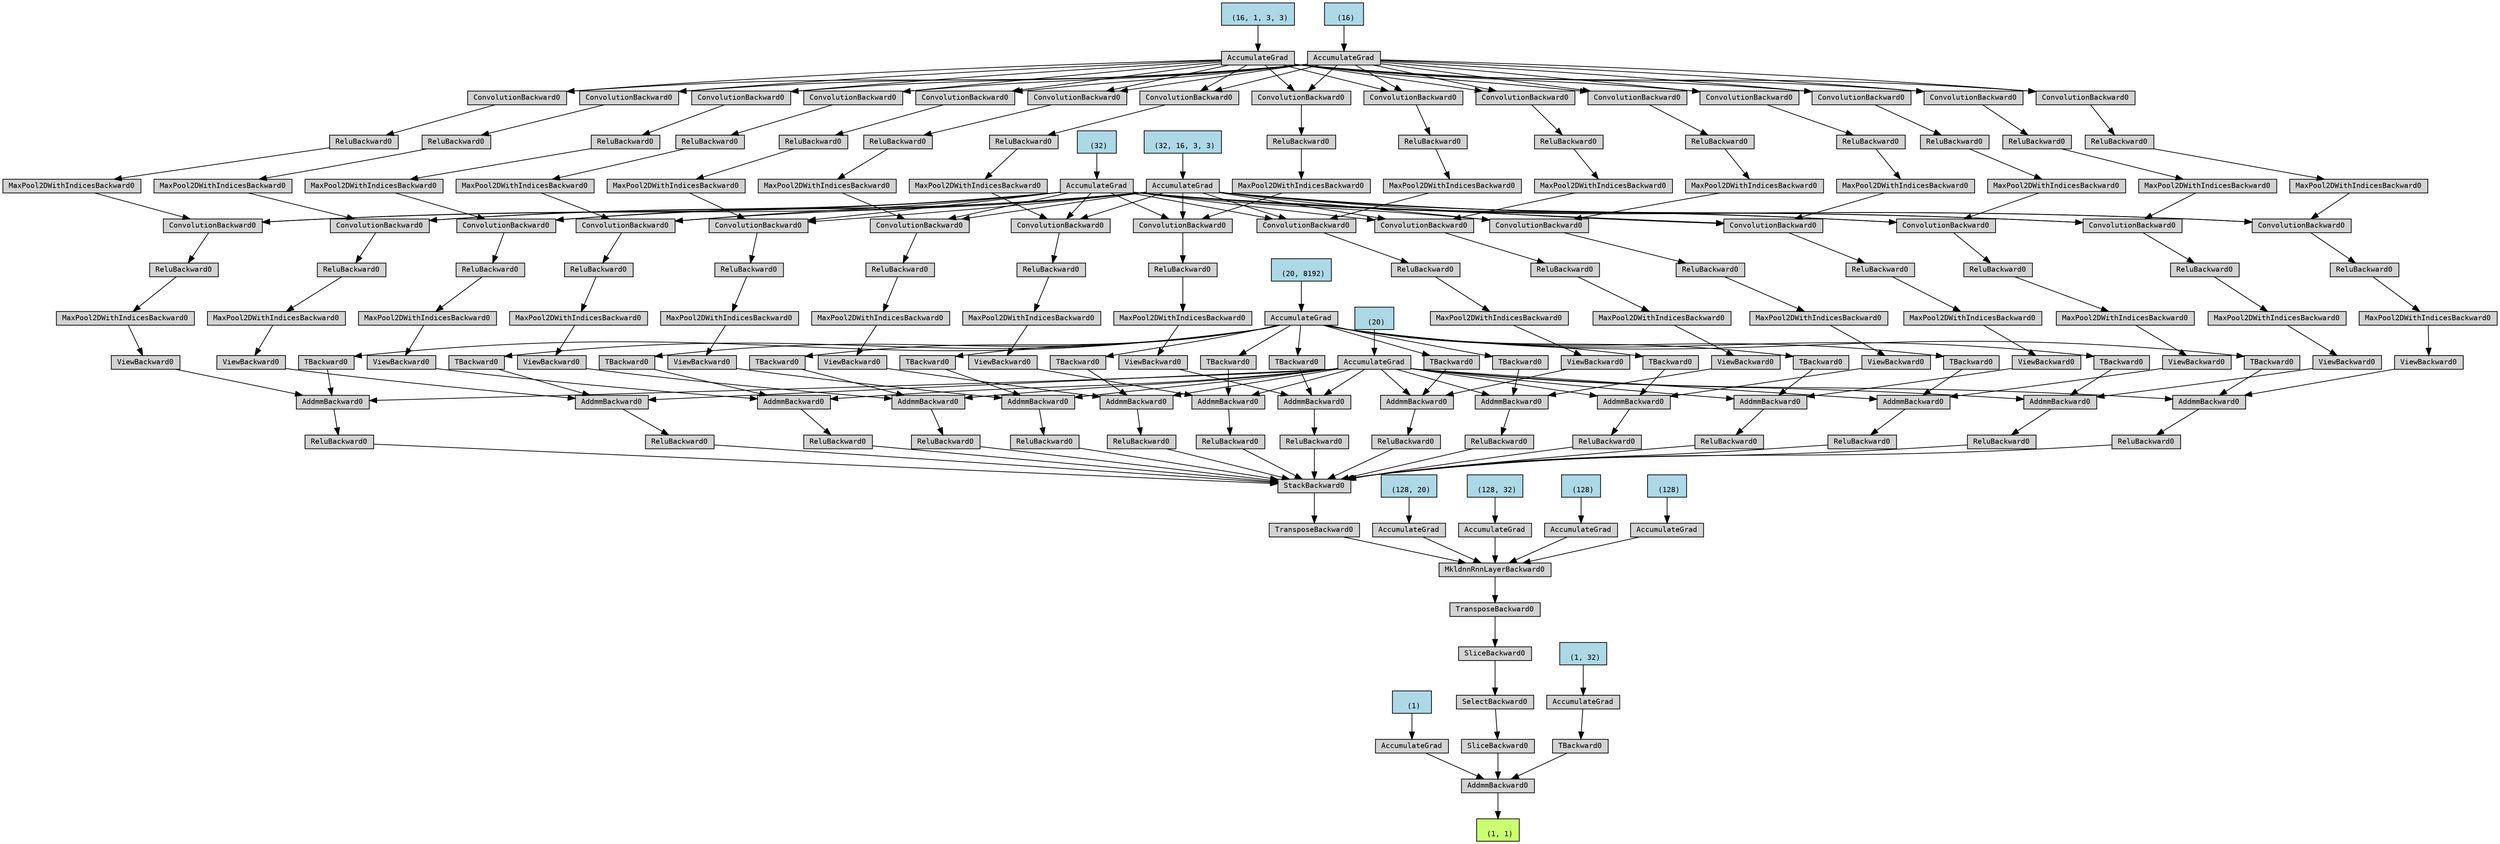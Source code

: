 digraph {
	graph [size="67.64999999999999,67.64999999999999"]
	node [align=left fontname=monospace fontsize=10 height=0.2 ranksep=0.1 shape=box style=filled]
	140109118959184 [label="
 (1, 1)" fillcolor=darkolivegreen1]
	140109118915488 [label=AddmmBackward0]
	140109118839968 -> 140109118915488
	140109118956144 [label="
 (1)" fillcolor=lightblue]
	140109118956144 -> 140109118839968
	140109118839968 [label=AccumulateGrad]
	140109118840064 -> 140109118915488
	140109118840064 [label=SliceBackward0]
	140109118839728 -> 140109118840064
	140109118839728 [label=SelectBackward0]
	140109118840160 -> 140109118839728
	140109118840160 [label=SliceBackward0]
	140109118892352 -> 140109118840160
	140109118892352 [label=TransposeBackward0]
	140109118891968 -> 140109118892352
	140109118891968 [label=MkldnnRnnLayerBackward0]
	140109118892112 -> 140109118891968
	140109118892112 [label=TransposeBackward0]
	140109118933648 -> 140109118892112
	140109118933648 [label=StackBackward0]
	140109118933024 -> 140109118933648
	140109118933024 [label=ReluBackward0]
	140109118934992 -> 140109118933024
	140109118934992 [label=AddmmBackward0]
	140109000704208 -> 140109118934992
	140109118904576 [label="
 (20)" fillcolor=lightblue]
	140109118904576 -> 140109000704208
	140109000704208 [label=AccumulateGrad]
	140109000704160 -> 140109118934992
	140109000704160 [label=ViewBackward0]
	140109000704304 -> 140109000704160
	140109000704304 [label=MaxPool2DWithIndicesBackward0]
	140109000704496 -> 140109000704304
	140109000704496 [label=ReluBackward0]
	140109000704592 -> 140109000704496
	140109000704592 [label=ConvolutionBackward0]
	140109000704688 -> 140109000704592
	140109000704688 [label=MaxPool2DWithIndicesBackward0]
	140109000704880 -> 140109000704688
	140109000704880 [label=ReluBackward0]
	140109000704976 -> 140109000704880
	140109000704976 [label=ConvolutionBackward0]
	140109000705072 -> 140109000704976
	140109118902736 [label="
 (16, 1, 3, 3)" fillcolor=lightblue]
	140109118902736 -> 140109000705072
	140109000705072 [label=AccumulateGrad]
	140109000705024 -> 140109000704976
	140109118902976 [label="
 (16)" fillcolor=lightblue]
	140109118902976 -> 140109000705024
	140109000705024 [label=AccumulateGrad]
	140109000704640 -> 140109000704592
	140109118903456 [label="
 (32, 16, 3, 3)" fillcolor=lightblue]
	140109118903456 -> 140109000704640
	140109000704640 [label=AccumulateGrad]
	140109000704400 -> 140109000704592
	140109118903856 [label="
 (32)" fillcolor=lightblue]
	140109118903856 -> 140109000704400
	140109000704400 [label=AccumulateGrad]
	140109000704064 -> 140109118934992
	140109000704064 [label=TBackward0]
	140109000704544 -> 140109000704064
	140109118904256 [label="
 (20, 8192)" fillcolor=lightblue]
	140109118904256 -> 140109000704544
	140109000704544 [label=AccumulateGrad]
	140109118933696 -> 140109118933648
	140109118933696 [label=ReluBackward0]
	140109000704448 -> 140109118933696
	140109000704448 [label=AddmmBackward0]
	140109000704208 -> 140109000704448
	140109000704736 -> 140109000704448
	140109000704736 [label=ViewBackward0]
	140109000704784 -> 140109000704736
	140109000704784 [label=MaxPool2DWithIndicesBackward0]
	140109000705168 -> 140109000704784
	140109000705168 [label=ReluBackward0]
	140109000705264 -> 140109000705168
	140109000705264 [label=ConvolutionBackward0]
	140109000705360 -> 140109000705264
	140109000705360 [label=MaxPool2DWithIndicesBackward0]
	140109000705456 -> 140109000705360
	140109000705456 [label=ReluBackward0]
	140109000705552 -> 140109000705456
	140109000705552 [label=ConvolutionBackward0]
	140109000705072 -> 140109000705552
	140109000705024 -> 140109000705552
	140109000704640 -> 140109000705264
	140109000704400 -> 140109000705264
	140109000704832 -> 140109000704448
	140109000704832 [label=TBackward0]
	140109000704544 -> 140109000704832
	140109118934128 -> 140109118933648
	140109118934128 [label=ReluBackward0]
	140109000705216 -> 140109118934128
	140109000705216 [label=AddmmBackward0]
	140109000704208 -> 140109000705216
	140109000704928 -> 140109000705216
	140109000704928 [label=ViewBackward0]
	140109000705504 -> 140109000704928
	140109000705504 [label=MaxPool2DWithIndicesBackward0]
	140109000705600 -> 140109000705504
	140109000705600 [label=ReluBackward0]
	140109000705696 -> 140109000705600
	140109000705696 [label=ConvolutionBackward0]
	140109000705792 -> 140109000705696
	140109000705792 [label=MaxPool2DWithIndicesBackward0]
	140109000705888 -> 140109000705792
	140109000705888 [label=ReluBackward0]
	140109000705984 -> 140109000705888
	140109000705984 [label=ConvolutionBackward0]
	140109000705072 -> 140109000705984
	140109000705024 -> 140109000705984
	140109000704640 -> 140109000705696
	140109000704400 -> 140109000705696
	140109000705120 -> 140109000705216
	140109000705120 [label=TBackward0]
	140109000704544 -> 140109000705120
	140109118933072 -> 140109118933648
	140109118933072 [label=ReluBackward0]
	140109000704352 -> 140109118933072
	140109000704352 [label=AddmmBackward0]
	140109000704208 -> 140109000704352
	140109000705408 -> 140109000704352
	140109000705408 [label=ViewBackward0]
	140109000705936 -> 140109000705408
	140109000705936 [label=MaxPool2DWithIndicesBackward0]
	140109000706032 -> 140109000705936
	140109000706032 [label=ReluBackward0]
	140109000706128 -> 140109000706032
	140109000706128 [label=ConvolutionBackward0]
	140109000706224 -> 140109000706128
	140109000706224 [label=MaxPool2DWithIndicesBackward0]
	140109000706320 -> 140109000706224
	140109000706320 [label=ReluBackward0]
	140109000706416 -> 140109000706320
	140109000706416 [label=ConvolutionBackward0]
	140109000705072 -> 140109000706416
	140109000705024 -> 140109000706416
	140109000704640 -> 140109000706128
	140109000704400 -> 140109000706128
	140109000705648 -> 140109000704352
	140109000705648 [label=TBackward0]
	140109000704544 -> 140109000705648
	140109118932400 -> 140109118933648
	140109118932400 [label=ReluBackward0]
	140109000705312 -> 140109118932400
	140109000705312 [label=AddmmBackward0]
	140109000704208 -> 140109000705312
	140109000705840 -> 140109000705312
	140109000705840 [label=ViewBackward0]
	140109000706368 -> 140109000705840
	140109000706368 [label=MaxPool2DWithIndicesBackward0]
	140109000706464 -> 140109000706368
	140109000706464 [label=ReluBackward0]
	140109000706560 -> 140109000706464
	140109000706560 [label=ConvolutionBackward0]
	140109000706656 -> 140109000706560
	140109000706656 [label=MaxPool2DWithIndicesBackward0]
	140109000706752 -> 140109000706656
	140109000706752 [label=ReluBackward0]
	140109000706848 -> 140109000706752
	140109000706848 [label=ConvolutionBackward0]
	140109000705072 -> 140109000706848
	140109000705024 -> 140109000706848
	140109000704640 -> 140109000706560
	140109000704400 -> 140109000706560
	140109000706080 -> 140109000705312
	140109000706080 [label=TBackward0]
	140109000704544 -> 140109000706080
	140109118932448 -> 140109118933648
	140109118932448 [label=ReluBackward0]
	140109000705744 -> 140109118932448
	140109000705744 [label=AddmmBackward0]
	140109000704208 -> 140109000705744
	140109000706272 -> 140109000705744
	140109000706272 [label=ViewBackward0]
	140109000706800 -> 140109000706272
	140109000706800 [label=MaxPool2DWithIndicesBackward0]
	140109000706896 -> 140109000706800
	140109000706896 [label=ReluBackward0]
	140109000706992 -> 140109000706896
	140109000706992 [label=ConvolutionBackward0]
	140109000707088 -> 140109000706992
	140109000707088 [label=MaxPool2DWithIndicesBackward0]
	140109000707184 -> 140109000707088
	140109000707184 [label=ReluBackward0]
	140109000707280 -> 140109000707184
	140109000707280 [label=ConvolutionBackward0]
	140109000705072 -> 140109000707280
	140109000705024 -> 140109000707280
	140109000704640 -> 140109000706992
	140109000704400 -> 140109000706992
	140109000706512 -> 140109000705744
	140109000706512 [label=TBackward0]
	140109000704544 -> 140109000706512
	140109118934512 -> 140109118933648
	140109118934512 [label=ReluBackward0]
	140109000706176 -> 140109118934512
	140109000706176 [label=AddmmBackward0]
	140109000704208 -> 140109000706176
	140109000706704 -> 140109000706176
	140109000706704 [label=ViewBackward0]
	140109000707232 -> 140109000706704
	140109000707232 [label=MaxPool2DWithIndicesBackward0]
	140109000707328 -> 140109000707232
	140109000707328 [label=ReluBackward0]
	140109000707424 -> 140109000707328
	140109000707424 [label=ConvolutionBackward0]
	140109000707520 -> 140109000707424
	140109000707520 [label=MaxPool2DWithIndicesBackward0]
	140109000707616 -> 140109000707520
	140109000707616 [label=ReluBackward0]
	140109000707712 -> 140109000707616
	140109000707712 [label=ConvolutionBackward0]
	140109000705072 -> 140109000707712
	140109000705024 -> 140109000707712
	140109000704640 -> 140109000707424
	140109000704400 -> 140109000707424
	140109000706944 -> 140109000706176
	140109000706944 [label=TBackward0]
	140109000704544 -> 140109000706944
	140109118934560 -> 140109118933648
	140109118934560 [label=ReluBackward0]
	140109000706608 -> 140109118934560
	140109000706608 [label=AddmmBackward0]
	140109000704208 -> 140109000706608
	140109000707136 -> 140109000706608
	140109000707136 [label=ViewBackward0]
	140109000707664 -> 140109000707136
	140109000707664 [label=MaxPool2DWithIndicesBackward0]
	140109000707760 -> 140109000707664
	140109000707760 [label=ReluBackward0]
	140109000707856 -> 140109000707760
	140109000707856 [label=ConvolutionBackward0]
	140109000707952 -> 140109000707856
	140109000707952 [label=MaxPool2DWithIndicesBackward0]
	140109000708048 -> 140109000707952
	140109000708048 [label=ReluBackward0]
	140109000707472 -> 140109000708048
	140109000707472 [label=ConvolutionBackward0]
	140109000705072 -> 140109000707472
	140109000705024 -> 140109000707472
	140109000704640 -> 140109000707856
	140109000704400 -> 140109000707856
	140109000707376 -> 140109000706608
	140109000707376 [label=TBackward0]
	140109000704544 -> 140109000707376
	140109118934608 -> 140109118933648
	140109118934608 [label=ReluBackward0]
	140109000707040 -> 140109118934608
	140109000707040 [label=AddmmBackward0]
	140109000704208 -> 140109000707040
	140109000707568 -> 140109000707040
	140109000707568 [label=ViewBackward0]
	140109000708000 -> 140109000707568
	140109000708000 [label=MaxPool2DWithIndicesBackward0]
	140109000728736 -> 140109000708000
	140109000728736 [label=ReluBackward0]
	140109000728832 -> 140109000728736
	140109000728832 [label=ConvolutionBackward0]
	140109000728928 -> 140109000728832
	140109000728928 [label=MaxPool2DWithIndicesBackward0]
	140109000729024 -> 140109000728928
	140109000729024 [label=ReluBackward0]
	140109000729120 -> 140109000729024
	140109000729120 [label=ConvolutionBackward0]
	140109000705072 -> 140109000729120
	140109000705024 -> 140109000729120
	140109000704640 -> 140109000728832
	140109000704400 -> 140109000728832
	140109000707808 -> 140109000707040
	140109000707808 [label=TBackward0]
	140109000704544 -> 140109000707808
	140109118934656 -> 140109118933648
	140109118934656 [label=ReluBackward0]
	140109000707904 -> 140109118934656
	140109000707904 [label=AddmmBackward0]
	140109000704208 -> 140109000707904
	140109000704112 -> 140109000707904
	140109000704112 [label=ViewBackward0]
	140109000729072 -> 140109000704112
	140109000729072 [label=MaxPool2DWithIndicesBackward0]
	140109000729168 -> 140109000729072
	140109000729168 [label=ReluBackward0]
	140109000729264 -> 140109000729168
	140109000729264 [label=ConvolutionBackward0]
	140109000729360 -> 140109000729264
	140109000729360 [label=MaxPool2DWithIndicesBackward0]
	140109000729456 -> 140109000729360
	140109000729456 [label=ReluBackward0]
	140109000729552 -> 140109000729456
	140109000729552 [label=ConvolutionBackward0]
	140109000705072 -> 140109000729552
	140109000705024 -> 140109000729552
	140109000704640 -> 140109000729264
	140109000704400 -> 140109000729264
	140109000728784 -> 140109000707904
	140109000728784 [label=TBackward0]
	140109000704544 -> 140109000728784
	140109118934704 -> 140109118933648
	140109118934704 [label=ReluBackward0]
	140109000704256 -> 140109118934704
	140109000704256 [label=AddmmBackward0]
	140109000704208 -> 140109000704256
	140109000728976 -> 140109000704256
	140109000728976 [label=ViewBackward0]
	140109000729504 -> 140109000728976
	140109000729504 [label=MaxPool2DWithIndicesBackward0]
	140109000729600 -> 140109000729504
	140109000729600 [label=ReluBackward0]
	140109000729696 -> 140109000729600
	140109000729696 [label=ConvolutionBackward0]
	140109000729792 -> 140109000729696
	140109000729792 [label=MaxPool2DWithIndicesBackward0]
	140109000729888 -> 140109000729792
	140109000729888 [label=ReluBackward0]
	140109000729984 -> 140109000729888
	140109000729984 [label=ConvolutionBackward0]
	140109000705072 -> 140109000729984
	140109000705024 -> 140109000729984
	140109000704640 -> 140109000729696
	140109000704400 -> 140109000729696
	140109000729216 -> 140109000704256
	140109000729216 [label=TBackward0]
	140109000704544 -> 140109000729216
	140109118934752 -> 140109118933648
	140109118934752 [label=ReluBackward0]
	140109000728880 -> 140109118934752
	140109000728880 [label=AddmmBackward0]
	140109000704208 -> 140109000728880
	140109000729408 -> 140109000728880
	140109000729408 [label=ViewBackward0]
	140109000729936 -> 140109000729408
	140109000729936 [label=MaxPool2DWithIndicesBackward0]
	140109000730032 -> 140109000729936
	140109000730032 [label=ReluBackward0]
	140109000730128 -> 140109000730032
	140109000730128 [label=ConvolutionBackward0]
	140109000730224 -> 140109000730128
	140109000730224 [label=MaxPool2DWithIndicesBackward0]
	140109000730320 -> 140109000730224
	140109000730320 [label=ReluBackward0]
	140109000730416 -> 140109000730320
	140109000730416 [label=ConvolutionBackward0]
	140109000705072 -> 140109000730416
	140109000705024 -> 140109000730416
	140109000704640 -> 140109000730128
	140109000704400 -> 140109000730128
	140109000729648 -> 140109000728880
	140109000729648 [label=TBackward0]
	140109000704544 -> 140109000729648
	140109118934800 -> 140109118933648
	140109118934800 [label=ReluBackward0]
	140109000729312 -> 140109118934800
	140109000729312 [label=AddmmBackward0]
	140109000704208 -> 140109000729312
	140109000729840 -> 140109000729312
	140109000729840 [label=ViewBackward0]
	140109000730368 -> 140109000729840
	140109000730368 [label=MaxPool2DWithIndicesBackward0]
	140109000730464 -> 140109000730368
	140109000730464 [label=ReluBackward0]
	140109000730560 -> 140109000730464
	140109000730560 [label=ConvolutionBackward0]
	140109000730656 -> 140109000730560
	140109000730656 [label=MaxPool2DWithIndicesBackward0]
	140109000730752 -> 140109000730656
	140109000730752 [label=ReluBackward0]
	140109000730848 -> 140109000730752
	140109000730848 [label=ConvolutionBackward0]
	140109000705072 -> 140109000730848
	140109000705024 -> 140109000730848
	140109000704640 -> 140109000730560
	140109000704400 -> 140109000730560
	140109000730080 -> 140109000729312
	140109000730080 [label=TBackward0]
	140109000704544 -> 140109000730080
	140109118934848 -> 140109118933648
	140109118934848 [label=ReluBackward0]
	140109118810720 -> 140109118934848
	140109118810720 [label=AddmmBackward0]
	140109000704208 -> 140109118810720
	140109118837664 -> 140109118810720
	140109118837664 [label=ViewBackward0]
	140109118836944 -> 140109118837664
	140109118836944 [label=MaxPool2DWithIndicesBackward0]
	140109118840208 -> 140109118836944
	140109118840208 [label=ReluBackward0]
	140109118839824 -> 140109118840208
	140109118839824 [label=ConvolutionBackward0]
	140109000730272 -> 140109118839824
	140109000730272 [label=MaxPool2DWithIndicesBackward0]
	140109000729744 -> 140109000730272
	140109000729744 [label=ReluBackward0]
	140109000730704 -> 140109000729744
	140109000730704 [label=ConvolutionBackward0]
	140109000705072 -> 140109000730704
	140109000705024 -> 140109000730704
	140109000704640 -> 140109118839824
	140109000704400 -> 140109118839824
	140109118837712 -> 140109118810720
	140109118837712 [label=TBackward0]
	140109000704544 -> 140109118837712
	140109118934896 -> 140109118933648
	140109118934896 [label=ReluBackward0]
	140109578391904 -> 140109118934896
	140109578391904 [label=AddmmBackward0]
	140109000704208 -> 140109578391904
	140109118837280 -> 140109578391904
	140109118837280 [label=ViewBackward0]
	140109000730608 -> 140109118837280
	140109000730608 [label=MaxPool2DWithIndicesBackward0]
	140109000730800 -> 140109000730608
	140109000730800 [label=ReluBackward0]
	140109000730176 -> 140109000730800
	140109000730176 [label=ConvolutionBackward0]
	140109000730992 -> 140109000730176
	140109000730992 [label=MaxPool2DWithIndicesBackward0]
	140109000731088 -> 140109000730992
	140109000731088 [label=ReluBackward0]
	140109000731184 -> 140109000731088
	140109000731184 [label=ConvolutionBackward0]
	140109000705072 -> 140109000731184
	140109000705024 -> 140109000731184
	140109000704640 -> 140109000730176
	140109000704400 -> 140109000730176
	140109118836896 -> 140109578391904
	140109118836896 [label=TBackward0]
	140109000704544 -> 140109118836896
	140109118892832 -> 140109118891968
	140109118904896 [label="
 (128, 20)" fillcolor=lightblue]
	140109118904896 -> 140109118892832
	140109118892832 [label=AccumulateGrad]
	140109118934464 -> 140109118891968
	140109118905216 [label="
 (128, 32)" fillcolor=lightblue]
	140109118905216 -> 140109118934464
	140109118934464 [label=AccumulateGrad]
	140109118934416 -> 140109118891968
	140109118905536 [label="
 (128)" fillcolor=lightblue]
	140109118905536 -> 140109118934416
	140109118934416 [label=AccumulateGrad]
	140109118934320 -> 140109118891968
	140109118905856 [label="
 (128)" fillcolor=lightblue]
	140109118905856 -> 140109118934320
	140109118934320 [label=AccumulateGrad]
	140109118840016 -> 140109118915488
	140109118840016 [label=TBackward0]
	140109118892400 -> 140109118840016
	140109118955824 [label="
 (1, 32)" fillcolor=lightblue]
	140109118955824 -> 140109118892400
	140109118892400 [label=AccumulateGrad]
	140109118915488 -> 140109118959184
}
